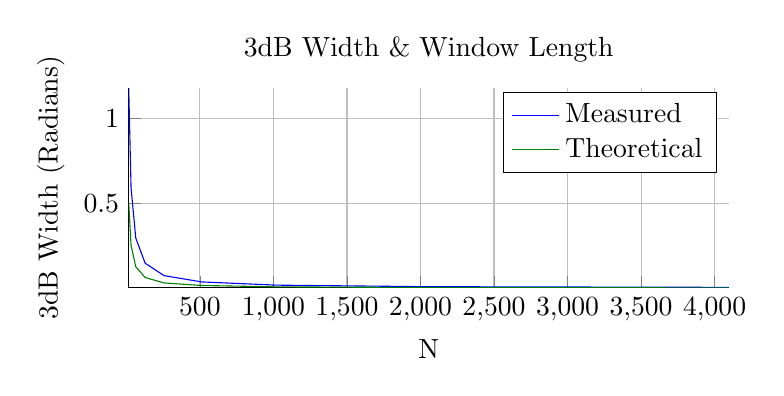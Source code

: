 % This file was created by matlab2tikz v0.4.7 (commit 0f7e005d6d37e747b654be1d8f2b75de3035b91a) running on MATLAB 8.3.
% Copyright (c) 2008--2014, Nico Schlömer <nico.schloemer@gmail.com>
% All rights reserved.
% Minimal pgfplots version: 1.3
% 
% The latest updates can be retrieved from
%   http://www.mathworks.com/matlabcentral/fileexchange/22022-matlab2tikz
% where you can also make suggestions and rate matlab2tikz.
% 
\begin{tikzpicture}

\begin{axis}[%
width=3in,
height=1in,
scale only axis,
xmin=16,
xmax=4096,
xlabel={N},
xmajorgrids,
ymin=0.002,
ymax=1.178,
ylabel={3dB Width (Radians)},
ymajorgrids,
title={3dB Width \& Window Length},
axis x line*=bottom,
axis y line*=left,
legend style={draw=black,fill=white,legend cell align=left}
]
\addplot [color=blue,solid]
  table[row sep=crcr]{16	1.178\\
32	0.589\\
64	0.295\\
128	0.147\\
256	0.074\\
512	0.037\\
1024	0.018\\
2048	0.009\\
4096	0.005\\
};
\addlegendentry{Measured};

\addplot [color=black!50!green,solid]
  table[row sep=crcr]{16	0.503\\
32	0.251\\
64	0.126\\
128	0.063\\
256	0.031\\
512	0.016\\
1024	0.008\\
2048	0.004\\
4096	0.002\\
};
\addlegendentry{Theoretical};

\end{axis}
\end{tikzpicture}%